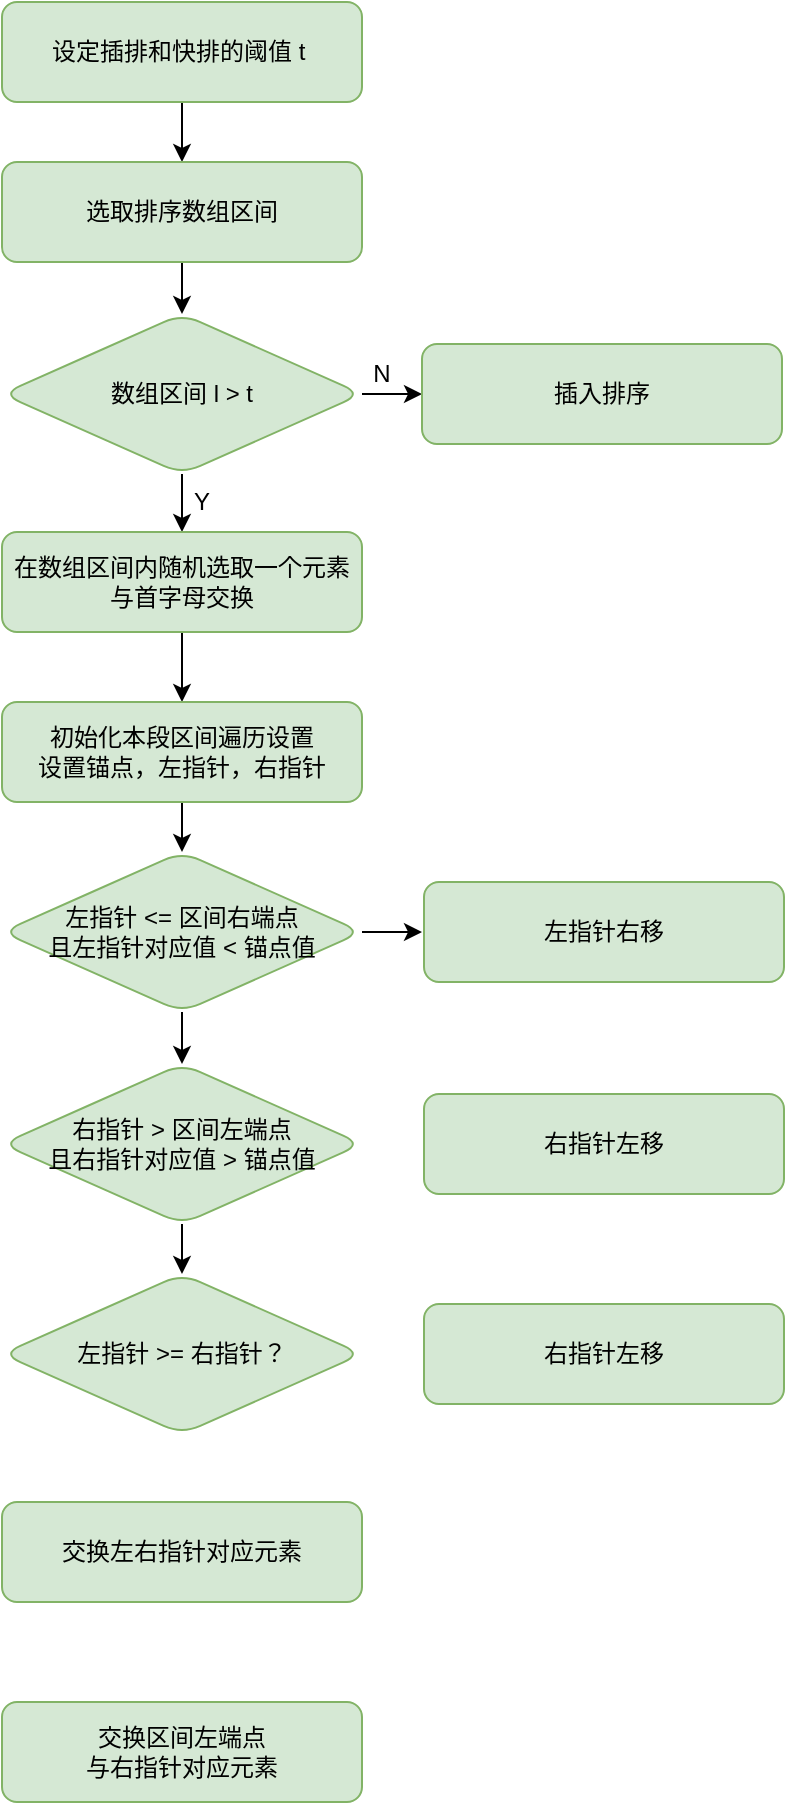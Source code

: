 <mxfile version="17.4.6" type="github">
  <diagram id="iuzk0UsQVcLq_jNyBRRj" name="第 1 页">
    <mxGraphModel dx="447" dy="249" grid="1" gridSize="10" guides="1" tooltips="1" connect="1" arrows="1" fold="1" page="1" pageScale="1" pageWidth="827" pageHeight="1169" math="0" shadow="0">
      <root>
        <mxCell id="0" />
        <mxCell id="1" parent="0" />
        <mxCell id="ARuWubajIznbRIlnUUip-6" style="edgeStyle=orthogonalEdgeStyle;rounded=0;orthogonalLoop=1;jettySize=auto;html=1;exitX=0.5;exitY=1;exitDx=0;exitDy=0;entryX=0.5;entryY=0;entryDx=0;entryDy=0;" edge="1" parent="1" source="ARuWubajIznbRIlnUUip-1" target="ARuWubajIznbRIlnUUip-2">
          <mxGeometry relative="1" as="geometry" />
        </mxCell>
        <mxCell id="ARuWubajIznbRIlnUUip-1" value="设定插排和快排的阈值 t&amp;nbsp;" style="rounded=1;whiteSpace=wrap;html=1;fillColor=#d5e8d4;strokeColor=#82b366;" vertex="1" parent="1">
          <mxGeometry x="170" y="160" width="180" height="50" as="geometry" />
        </mxCell>
        <mxCell id="ARuWubajIznbRIlnUUip-7" style="edgeStyle=orthogonalEdgeStyle;rounded=0;orthogonalLoop=1;jettySize=auto;html=1;exitX=0.5;exitY=1;exitDx=0;exitDy=0;entryX=0.5;entryY=0;entryDx=0;entryDy=0;" edge="1" parent="1" source="ARuWubajIznbRIlnUUip-2" target="ARuWubajIznbRIlnUUip-3">
          <mxGeometry relative="1" as="geometry" />
        </mxCell>
        <mxCell id="ARuWubajIznbRIlnUUip-2" value="选取排序数组区间" style="rounded=1;whiteSpace=wrap;html=1;fillColor=#d5e8d4;strokeColor=#82b366;" vertex="1" parent="1">
          <mxGeometry x="170" y="240" width="180" height="50" as="geometry" />
        </mxCell>
        <mxCell id="ARuWubajIznbRIlnUUip-8" style="edgeStyle=orthogonalEdgeStyle;rounded=0;orthogonalLoop=1;jettySize=auto;html=1;exitX=0.5;exitY=1;exitDx=0;exitDy=0;entryX=0.5;entryY=0;entryDx=0;entryDy=0;" edge="1" parent="1" source="ARuWubajIznbRIlnUUip-3" target="ARuWubajIznbRIlnUUip-4">
          <mxGeometry relative="1" as="geometry" />
        </mxCell>
        <mxCell id="ARuWubajIznbRIlnUUip-10" style="edgeStyle=orthogonalEdgeStyle;rounded=0;orthogonalLoop=1;jettySize=auto;html=1;exitX=1;exitY=0.5;exitDx=0;exitDy=0;entryX=0;entryY=0.5;entryDx=0;entryDy=0;" edge="1" parent="1" source="ARuWubajIznbRIlnUUip-3" target="ARuWubajIznbRIlnUUip-5">
          <mxGeometry relative="1" as="geometry" />
        </mxCell>
        <mxCell id="ARuWubajIznbRIlnUUip-3" value="数组区间 l &amp;gt; t" style="rhombus;whiteSpace=wrap;html=1;fillColor=#d5e8d4;strokeColor=#82b366;rounded=1;" vertex="1" parent="1">
          <mxGeometry x="170" y="316" width="180" height="80" as="geometry" />
        </mxCell>
        <mxCell id="ARuWubajIznbRIlnUUip-20" style="edgeStyle=orthogonalEdgeStyle;rounded=0;orthogonalLoop=1;jettySize=auto;html=1;exitX=0.5;exitY=1;exitDx=0;exitDy=0;entryX=0.5;entryY=0;entryDx=0;entryDy=0;" edge="1" parent="1" source="ARuWubajIznbRIlnUUip-4" target="ARuWubajIznbRIlnUUip-13">
          <mxGeometry relative="1" as="geometry" />
        </mxCell>
        <mxCell id="ARuWubajIznbRIlnUUip-4" value="在数组区间内随机选取一个元素&lt;br&gt;与首字母交换" style="rounded=1;whiteSpace=wrap;html=1;fillColor=#d5e8d4;strokeColor=#82b366;" vertex="1" parent="1">
          <mxGeometry x="170" y="425" width="180" height="50" as="geometry" />
        </mxCell>
        <mxCell id="ARuWubajIznbRIlnUUip-5" value="插入排序" style="rounded=1;whiteSpace=wrap;html=1;fillColor=#d5e8d4;strokeColor=#82b366;" vertex="1" parent="1">
          <mxGeometry x="380" y="331" width="180" height="50" as="geometry" />
        </mxCell>
        <mxCell id="ARuWubajIznbRIlnUUip-11" value="Y" style="text;html=1;strokeColor=none;fillColor=none;align=center;verticalAlign=middle;whiteSpace=wrap;rounded=0;" vertex="1" parent="1">
          <mxGeometry x="240" y="395" width="60" height="30" as="geometry" />
        </mxCell>
        <mxCell id="ARuWubajIznbRIlnUUip-12" value="N" style="text;html=1;strokeColor=none;fillColor=none;align=center;verticalAlign=middle;whiteSpace=wrap;rounded=0;" vertex="1" parent="1">
          <mxGeometry x="330" y="331" width="60" height="30" as="geometry" />
        </mxCell>
        <mxCell id="ARuWubajIznbRIlnUUip-21" style="edgeStyle=orthogonalEdgeStyle;rounded=0;orthogonalLoop=1;jettySize=auto;html=1;exitX=0.5;exitY=1;exitDx=0;exitDy=0;entryX=0.5;entryY=0;entryDx=0;entryDy=0;" edge="1" parent="1" source="ARuWubajIznbRIlnUUip-13" target="ARuWubajIznbRIlnUUip-16">
          <mxGeometry relative="1" as="geometry" />
        </mxCell>
        <mxCell id="ARuWubajIznbRIlnUUip-13" value="初始化本段区间遍历设置&lt;br&gt;设置锚点，左指针，右指针" style="rounded=1;whiteSpace=wrap;html=1;fillColor=#d5e8d4;strokeColor=#82b366;" vertex="1" parent="1">
          <mxGeometry x="170" y="510" width="180" height="50" as="geometry" />
        </mxCell>
        <mxCell id="ARuWubajIznbRIlnUUip-22" style="edgeStyle=orthogonalEdgeStyle;rounded=0;orthogonalLoop=1;jettySize=auto;html=1;exitX=1;exitY=0.5;exitDx=0;exitDy=0;" edge="1" parent="1" source="ARuWubajIznbRIlnUUip-16">
          <mxGeometry relative="1" as="geometry">
            <mxPoint x="380" y="625.333" as="targetPoint" />
          </mxGeometry>
        </mxCell>
        <mxCell id="ARuWubajIznbRIlnUUip-23" style="edgeStyle=orthogonalEdgeStyle;rounded=0;orthogonalLoop=1;jettySize=auto;html=1;exitX=0.5;exitY=1;exitDx=0;exitDy=0;entryX=0.5;entryY=0;entryDx=0;entryDy=0;" edge="1" parent="1" source="ARuWubajIznbRIlnUUip-16" target="ARuWubajIznbRIlnUUip-18">
          <mxGeometry relative="1" as="geometry" />
        </mxCell>
        <mxCell id="ARuWubajIznbRIlnUUip-16" value="左指针 &amp;lt;= 区间右端点&lt;br&gt;且左指针对应值 &amp;lt; 锚点值" style="rhombus;whiteSpace=wrap;html=1;fillColor=#d5e8d4;strokeColor=#82b366;rounded=1;" vertex="1" parent="1">
          <mxGeometry x="170" y="585" width="180" height="80" as="geometry" />
        </mxCell>
        <mxCell id="ARuWubajIznbRIlnUUip-17" value="左指针右移" style="rounded=1;whiteSpace=wrap;html=1;fillColor=#d5e8d4;strokeColor=#82b366;" vertex="1" parent="1">
          <mxGeometry x="381" y="600" width="180" height="50" as="geometry" />
        </mxCell>
        <mxCell id="ARuWubajIznbRIlnUUip-25" style="edgeStyle=orthogonalEdgeStyle;rounded=0;orthogonalLoop=1;jettySize=auto;html=1;exitX=0.5;exitY=1;exitDx=0;exitDy=0;entryX=0.5;entryY=0;entryDx=0;entryDy=0;" edge="1" parent="1" source="ARuWubajIznbRIlnUUip-18" target="ARuWubajIznbRIlnUUip-24">
          <mxGeometry relative="1" as="geometry" />
        </mxCell>
        <mxCell id="ARuWubajIznbRIlnUUip-18" value="右指针 &amp;gt; 区间左端点&lt;br&gt;且右指针对应值 &amp;gt; 锚点值" style="rhombus;whiteSpace=wrap;html=1;fillColor=#d5e8d4;strokeColor=#82b366;rounded=1;" vertex="1" parent="1">
          <mxGeometry x="170" y="691" width="180" height="80" as="geometry" />
        </mxCell>
        <mxCell id="ARuWubajIznbRIlnUUip-19" value="右指针左移" style="rounded=1;whiteSpace=wrap;html=1;fillColor=#d5e8d4;strokeColor=#82b366;" vertex="1" parent="1">
          <mxGeometry x="381" y="706" width="180" height="50" as="geometry" />
        </mxCell>
        <mxCell id="ARuWubajIznbRIlnUUip-24" value="左指针 &amp;gt;= 右指针？" style="rhombus;whiteSpace=wrap;html=1;fillColor=#d5e8d4;strokeColor=#82b366;rounded=1;" vertex="1" parent="1">
          <mxGeometry x="170" y="796" width="180" height="80" as="geometry" />
        </mxCell>
        <mxCell id="ARuWubajIznbRIlnUUip-26" value="右指针左移" style="rounded=1;whiteSpace=wrap;html=1;fillColor=#d5e8d4;strokeColor=#82b366;" vertex="1" parent="1">
          <mxGeometry x="381" y="811" width="180" height="50" as="geometry" />
        </mxCell>
        <mxCell id="ARuWubajIznbRIlnUUip-27" value="交换左右指针对应元素" style="rounded=1;whiteSpace=wrap;html=1;fillColor=#d5e8d4;strokeColor=#82b366;" vertex="1" parent="1">
          <mxGeometry x="170" y="910" width="180" height="50" as="geometry" />
        </mxCell>
        <mxCell id="ARuWubajIznbRIlnUUip-28" value="交换区间左端点&lt;br&gt;与右指针对应元素" style="rounded=1;whiteSpace=wrap;html=1;fillColor=#d5e8d4;strokeColor=#82b366;" vertex="1" parent="1">
          <mxGeometry x="170" y="1010" width="180" height="50" as="geometry" />
        </mxCell>
      </root>
    </mxGraphModel>
  </diagram>
</mxfile>
